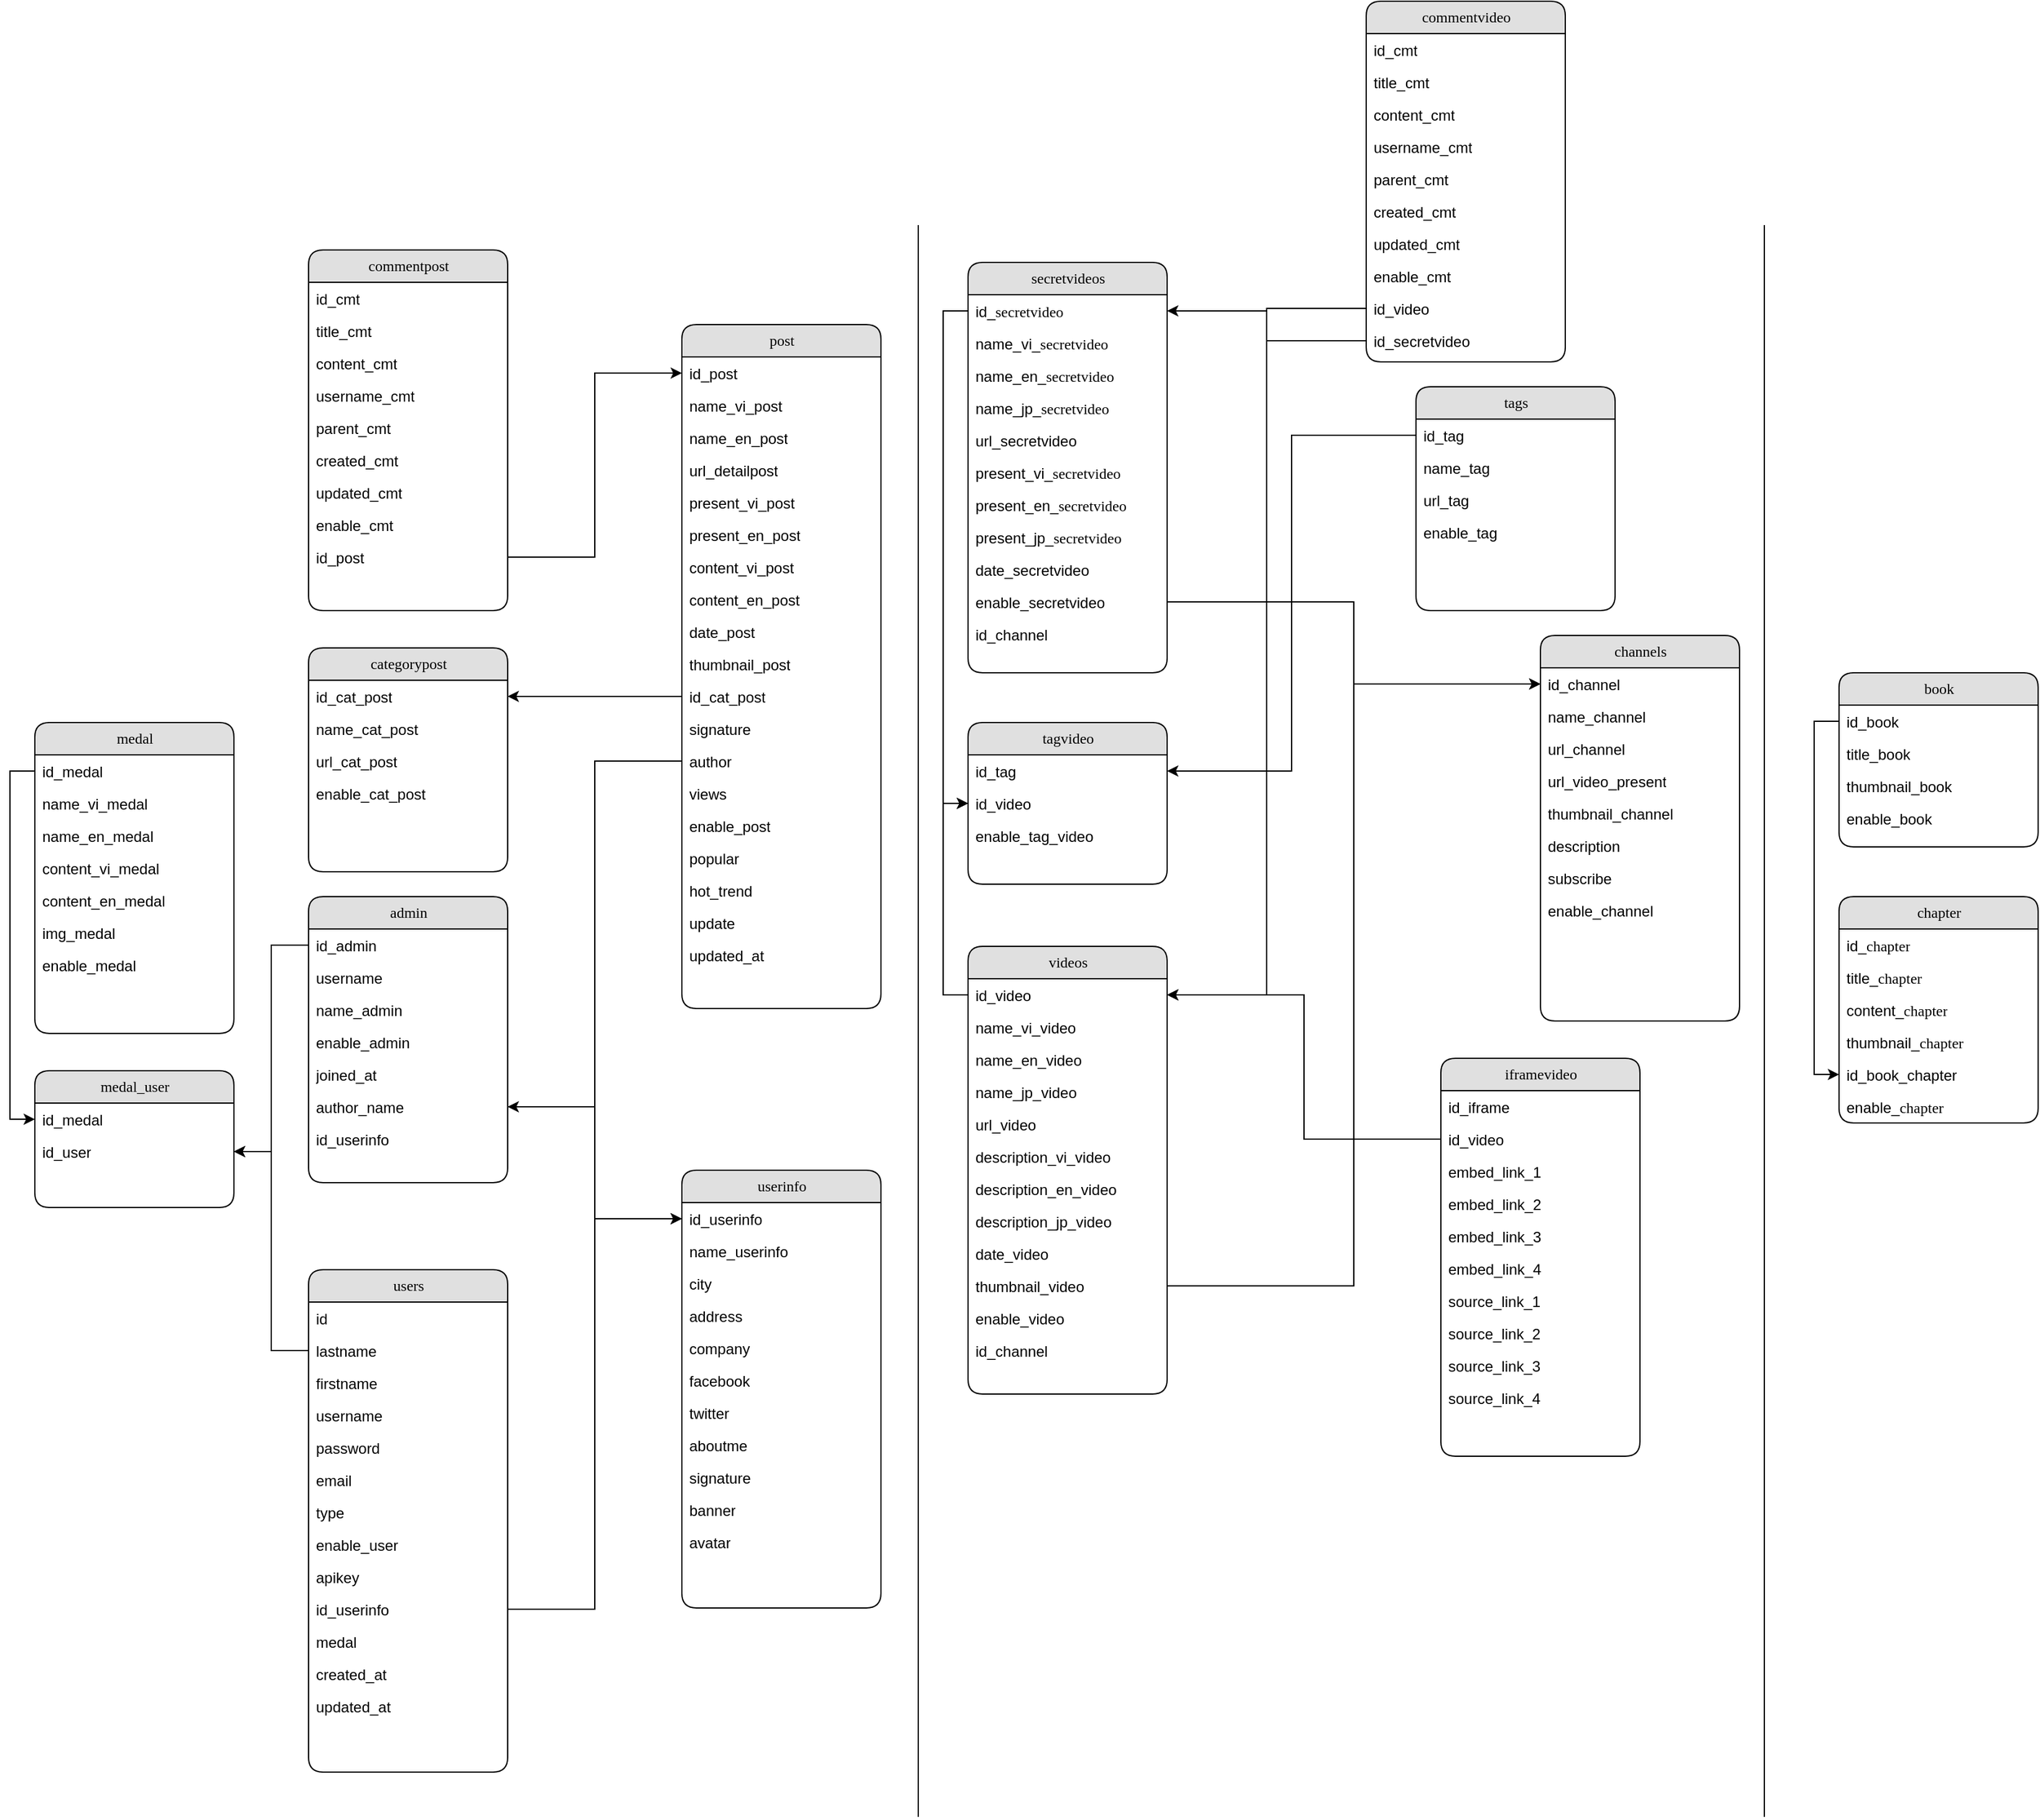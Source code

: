 <mxfile version="14.8.0" type="device"><diagram name="Page-1" id="b520641d-4fe3-3701-9064-5fc419738815"><mxGraphModel dx="2522" dy="1644" grid="1" gridSize="10" guides="1" tooltips="1" connect="1" arrows="1" fold="1" page="1" pageScale="1" pageWidth="1100" pageHeight="850" background="#ffffff" math="0" shadow="0"><root><mxCell id="0"/><mxCell id="1" parent="0"/><mxCell id="21ea969265ad0168-6" value="users" style="swimlane;html=1;fontStyle=0;childLayout=stackLayout;horizontal=1;startSize=26;fillColor=#e0e0e0;horizontalStack=0;resizeParent=1;resizeLast=0;collapsible=1;marginBottom=0;swimlaneFillColor=#ffffff;align=center;rounded=1;shadow=0;comic=0;labelBackgroundColor=none;strokeWidth=1;fontFamily=Verdana;fontSize=12" parent="1" vertex="1"><mxGeometry x="-130" y="480" width="160" height="404" as="geometry"/></mxCell><mxCell id="21ea969265ad0168-7" value="id" style="text;html=1;strokeColor=none;fillColor=none;spacingLeft=4;spacingRight=4;whiteSpace=wrap;overflow=hidden;rotatable=0;points=[[0,0.5],[1,0.5]];portConstraint=eastwest;" parent="21ea969265ad0168-6" vertex="1"><mxGeometry y="26" width="160" height="26" as="geometry"/></mxCell><mxCell id="21ea969265ad0168-8" value="lastname" style="text;html=1;strokeColor=none;fillColor=none;spacingLeft=4;spacingRight=4;whiteSpace=wrap;overflow=hidden;rotatable=0;points=[[0,0.5],[1,0.5]];portConstraint=eastwest;" parent="21ea969265ad0168-6" vertex="1"><mxGeometry y="52" width="160" height="26" as="geometry"/></mxCell><mxCell id="dvRxzQovtrMJpuhi-hG0-1" value="firstname" style="text;html=1;strokeColor=none;fillColor=none;spacingLeft=4;spacingRight=4;whiteSpace=wrap;overflow=hidden;rotatable=0;points=[[0,0.5],[1,0.5]];portConstraint=eastwest;" parent="21ea969265ad0168-6" vertex="1"><mxGeometry y="78" width="160" height="26" as="geometry"/></mxCell><mxCell id="21ea969265ad0168-9" value="username" style="text;html=1;strokeColor=none;fillColor=none;spacingLeft=4;spacingRight=4;whiteSpace=wrap;overflow=hidden;rotatable=0;points=[[0,0.5],[1,0.5]];portConstraint=eastwest;" parent="21ea969265ad0168-6" vertex="1"><mxGeometry y="104" width="160" height="26" as="geometry"/></mxCell><mxCell id="-V7a7IXMcD4XXnNuLECk-5" value="password" style="text;html=1;strokeColor=none;fillColor=none;spacingLeft=4;spacingRight=4;whiteSpace=wrap;overflow=hidden;rotatable=0;points=[[0,0.5],[1,0.5]];portConstraint=eastwest;" parent="21ea969265ad0168-6" vertex="1"><mxGeometry y="130" width="160" height="26" as="geometry"/></mxCell><mxCell id="lbWkbmRzkUKw6PdYv9ot-1" value="email" style="text;html=1;strokeColor=none;fillColor=none;spacingLeft=4;spacingRight=4;whiteSpace=wrap;overflow=hidden;rotatable=0;points=[[0,0.5],[1,0.5]];portConstraint=eastwest;" parent="21ea969265ad0168-6" vertex="1"><mxGeometry y="156" width="160" height="26" as="geometry"/></mxCell><mxCell id="lbWkbmRzkUKw6PdYv9ot-2" value="type" style="text;html=1;strokeColor=none;fillColor=none;spacingLeft=4;spacingRight=4;whiteSpace=wrap;overflow=hidden;rotatable=0;points=[[0,0.5],[1,0.5]];portConstraint=eastwest;" parent="21ea969265ad0168-6" vertex="1"><mxGeometry y="182" width="160" height="26" as="geometry"/></mxCell><mxCell id="dvRxzQovtrMJpuhi-hG0-2" value="enable_user" style="text;html=1;strokeColor=none;fillColor=none;spacingLeft=4;spacingRight=4;whiteSpace=wrap;overflow=hidden;rotatable=0;points=[[0,0.5],[1,0.5]];portConstraint=eastwest;" parent="21ea969265ad0168-6" vertex="1"><mxGeometry y="208" width="160" height="26" as="geometry"/></mxCell><mxCell id="lbWkbmRzkUKw6PdYv9ot-5" value="apikey" style="text;html=1;strokeColor=none;fillColor=none;spacingLeft=4;spacingRight=4;whiteSpace=wrap;overflow=hidden;rotatable=0;points=[[0,0.5],[1,0.5]];portConstraint=eastwest;" parent="21ea969265ad0168-6" vertex="1"><mxGeometry y="234" width="160" height="26" as="geometry"/></mxCell><mxCell id="dvRxzQovtrMJpuhi-hG0-70" value="id_userinfo" style="text;html=1;strokeColor=none;fillColor=none;spacingLeft=4;spacingRight=4;whiteSpace=wrap;overflow=hidden;rotatable=0;points=[[0,0.5],[1,0.5]];portConstraint=eastwest;" parent="21ea969265ad0168-6" vertex="1"><mxGeometry y="260" width="160" height="26" as="geometry"/></mxCell><mxCell id="dvRxzQovtrMJpuhi-hG0-11" value="medal" style="text;html=1;strokeColor=none;fillColor=none;spacingLeft=4;spacingRight=4;whiteSpace=wrap;overflow=hidden;rotatable=0;points=[[0,0.5],[1,0.5]];portConstraint=eastwest;" parent="21ea969265ad0168-6" vertex="1"><mxGeometry y="286" width="160" height="26" as="geometry"/></mxCell><mxCell id="dvRxzQovtrMJpuhi-hG0-12" value="created_at" style="text;html=1;strokeColor=none;fillColor=none;spacingLeft=4;spacingRight=4;whiteSpace=wrap;overflow=hidden;rotatable=0;points=[[0,0.5],[1,0.5]];portConstraint=eastwest;" parent="21ea969265ad0168-6" vertex="1"><mxGeometry y="312" width="160" height="26" as="geometry"/></mxCell><mxCell id="dvRxzQovtrMJpuhi-hG0-13" value="updated_at" style="text;html=1;strokeColor=none;fillColor=none;spacingLeft=4;spacingRight=4;whiteSpace=wrap;overflow=hidden;rotatable=0;points=[[0,0.5],[1,0.5]];portConstraint=eastwest;" parent="21ea969265ad0168-6" vertex="1"><mxGeometry y="338" width="160" height="26" as="geometry"/></mxCell><mxCell id="21ea969265ad0168-10" value="categorypost" style="swimlane;html=1;fontStyle=0;childLayout=stackLayout;horizontal=1;startSize=26;fillColor=#e0e0e0;horizontalStack=0;resizeParent=1;resizeLast=0;collapsible=1;marginBottom=0;swimlaneFillColor=#ffffff;align=center;rounded=1;shadow=0;comic=0;labelBackgroundColor=none;strokeWidth=1;fontFamily=Verdana;fontSize=12" parent="1" vertex="1"><mxGeometry x="-130" y="-20" width="160" height="180" as="geometry"/></mxCell><mxCell id="21ea969265ad0168-11" value="id_cat_post" style="text;html=1;strokeColor=none;fillColor=none;spacingLeft=4;spacingRight=4;whiteSpace=wrap;overflow=hidden;rotatable=0;points=[[0,0.5],[1,0.5]];portConstraint=eastwest;" parent="21ea969265ad0168-10" vertex="1"><mxGeometry y="26" width="160" height="26" as="geometry"/></mxCell><mxCell id="21ea969265ad0168-12" value="name_cat_post" style="text;html=1;strokeColor=none;fillColor=none;spacingLeft=4;spacingRight=4;whiteSpace=wrap;overflow=hidden;rotatable=0;points=[[0,0.5],[1,0.5]];portConstraint=eastwest;" parent="21ea969265ad0168-10" vertex="1"><mxGeometry y="52" width="160" height="26" as="geometry"/></mxCell><mxCell id="lbWkbmRzkUKw6PdYv9ot-7" value="url_cat_post" style="text;html=1;strokeColor=none;fillColor=none;spacingLeft=4;spacingRight=4;whiteSpace=wrap;overflow=hidden;rotatable=0;points=[[0,0.5],[1,0.5]];portConstraint=eastwest;" parent="21ea969265ad0168-10" vertex="1"><mxGeometry y="78" width="160" height="26" as="geometry"/></mxCell><mxCell id="lbWkbmRzkUKw6PdYv9ot-9" value="enable_cat_post" style="text;html=1;strokeColor=none;fillColor=none;spacingLeft=4;spacingRight=4;whiteSpace=wrap;overflow=hidden;rotatable=0;points=[[0,0.5],[1,0.5]];portConstraint=eastwest;" parent="21ea969265ad0168-10" vertex="1"><mxGeometry y="104" width="160" height="26" as="geometry"/></mxCell><mxCell id="21ea969265ad0168-18" value="post" style="swimlane;html=1;fontStyle=0;childLayout=stackLayout;horizontal=1;startSize=26;fillColor=#e0e0e0;horizontalStack=0;resizeParent=1;resizeLast=0;collapsible=1;marginBottom=0;swimlaneFillColor=#ffffff;align=center;rounded=1;shadow=0;comic=0;labelBackgroundColor=none;strokeWidth=1;fontFamily=Verdana;fontSize=12" parent="1" vertex="1"><mxGeometry x="170" y="-280" width="160" height="550" as="geometry"/></mxCell><mxCell id="21ea969265ad0168-19" value="id_post" style="text;html=1;strokeColor=none;fillColor=none;spacingLeft=4;spacingRight=4;whiteSpace=wrap;overflow=hidden;rotatable=0;points=[[0,0.5],[1,0.5]];portConstraint=eastwest;" parent="21ea969265ad0168-18" vertex="1"><mxGeometry y="26" width="160" height="26" as="geometry"/></mxCell><mxCell id="21ea969265ad0168-20" value="name_vi_post" style="text;html=1;strokeColor=none;fillColor=none;spacingLeft=4;spacingRight=4;whiteSpace=wrap;overflow=hidden;rotatable=0;points=[[0,0.5],[1,0.5]];portConstraint=eastwest;" parent="21ea969265ad0168-18" vertex="1"><mxGeometry y="52" width="160" height="26" as="geometry"/></mxCell><mxCell id="21ea969265ad0168-51" value="name_en_post" style="text;html=1;strokeColor=none;fillColor=none;spacingLeft=4;spacingRight=4;whiteSpace=wrap;overflow=hidden;rotatable=0;points=[[0,0.5],[1,0.5]];portConstraint=eastwest;" parent="21ea969265ad0168-18" vertex="1"><mxGeometry y="78" width="160" height="26" as="geometry"/></mxCell><mxCell id="21ea969265ad0168-21" value="url_detailpost" style="text;html=1;strokeColor=none;fillColor=none;spacingLeft=4;spacingRight=4;whiteSpace=wrap;overflow=hidden;rotatable=0;points=[[0,0.5],[1,0.5]];portConstraint=eastwest;" parent="21ea969265ad0168-18" vertex="1"><mxGeometry y="104" width="160" height="26" as="geometry"/></mxCell><mxCell id="reqG4p-HJ3clz1UAIsF8-15" value="present_vi_post" style="text;html=1;strokeColor=none;fillColor=none;spacingLeft=4;spacingRight=4;whiteSpace=wrap;overflow=hidden;rotatable=0;points=[[0,0.5],[1,0.5]];portConstraint=eastwest;" parent="21ea969265ad0168-18" vertex="1"><mxGeometry y="130" width="160" height="26" as="geometry"/></mxCell><mxCell id="dvRxzQovtrMJpuhi-hG0-14" value="present_en_post" style="text;html=1;strokeColor=none;fillColor=none;spacingLeft=4;spacingRight=4;whiteSpace=wrap;overflow=hidden;rotatable=0;points=[[0,0.5],[1,0.5]];portConstraint=eastwest;" parent="21ea969265ad0168-18" vertex="1"><mxGeometry y="156" width="160" height="26" as="geometry"/></mxCell><mxCell id="dvRxzQovtrMJpuhi-hG0-15" value="content_vi_post" style="text;html=1;strokeColor=none;fillColor=none;spacingLeft=4;spacingRight=4;whiteSpace=wrap;overflow=hidden;rotatable=0;points=[[0,0.5],[1,0.5]];portConstraint=eastwest;" parent="21ea969265ad0168-18" vertex="1"><mxGeometry y="182" width="160" height="26" as="geometry"/></mxCell><mxCell id="dvRxzQovtrMJpuhi-hG0-16" value="content_en_post" style="text;html=1;strokeColor=none;fillColor=none;spacingLeft=4;spacingRight=4;whiteSpace=wrap;overflow=hidden;rotatable=0;points=[[0,0.5],[1,0.5]];portConstraint=eastwest;" parent="21ea969265ad0168-18" vertex="1"><mxGeometry y="208" width="160" height="26" as="geometry"/></mxCell><mxCell id="dvRxzQovtrMJpuhi-hG0-17" value="date_post" style="text;html=1;strokeColor=none;fillColor=none;spacingLeft=4;spacingRight=4;whiteSpace=wrap;overflow=hidden;rotatable=0;points=[[0,0.5],[1,0.5]];portConstraint=eastwest;" parent="21ea969265ad0168-18" vertex="1"><mxGeometry y="234" width="160" height="26" as="geometry"/></mxCell><mxCell id="dvRxzQovtrMJpuhi-hG0-18" value="thumbnail_post" style="text;html=1;strokeColor=none;fillColor=none;spacingLeft=4;spacingRight=4;whiteSpace=wrap;overflow=hidden;rotatable=0;points=[[0,0.5],[1,0.5]];portConstraint=eastwest;" parent="21ea969265ad0168-18" vertex="1"><mxGeometry y="260" width="160" height="26" as="geometry"/></mxCell><mxCell id="dvRxzQovtrMJpuhi-hG0-19" value="id_cat_post" style="text;html=1;strokeColor=none;fillColor=none;spacingLeft=4;spacingRight=4;whiteSpace=wrap;overflow=hidden;rotatable=0;points=[[0,0.5],[1,0.5]];portConstraint=eastwest;" parent="21ea969265ad0168-18" vertex="1"><mxGeometry y="286" width="160" height="26" as="geometry"/></mxCell><mxCell id="dvRxzQovtrMJpuhi-hG0-20" value="signature" style="text;html=1;strokeColor=none;fillColor=none;spacingLeft=4;spacingRight=4;whiteSpace=wrap;overflow=hidden;rotatable=0;points=[[0,0.5],[1,0.5]];portConstraint=eastwest;" parent="21ea969265ad0168-18" vertex="1"><mxGeometry y="312" width="160" height="26" as="geometry"/></mxCell><mxCell id="dvRxzQovtrMJpuhi-hG0-21" value="author" style="text;html=1;strokeColor=none;fillColor=none;spacingLeft=4;spacingRight=4;whiteSpace=wrap;overflow=hidden;rotatable=0;points=[[0,0.5],[1,0.5]];portConstraint=eastwest;" parent="21ea969265ad0168-18" vertex="1"><mxGeometry y="338" width="160" height="26" as="geometry"/></mxCell><mxCell id="dvRxzQovtrMJpuhi-hG0-22" value="views" style="text;html=1;strokeColor=none;fillColor=none;spacingLeft=4;spacingRight=4;whiteSpace=wrap;overflow=hidden;rotatable=0;points=[[0,0.5],[1,0.5]];portConstraint=eastwest;" parent="21ea969265ad0168-18" vertex="1"><mxGeometry y="364" width="160" height="26" as="geometry"/></mxCell><mxCell id="dvRxzQovtrMJpuhi-hG0-23" value="enable_post" style="text;html=1;strokeColor=none;fillColor=none;spacingLeft=4;spacingRight=4;whiteSpace=wrap;overflow=hidden;rotatable=0;points=[[0,0.5],[1,0.5]];portConstraint=eastwest;" parent="21ea969265ad0168-18" vertex="1"><mxGeometry y="390" width="160" height="26" as="geometry"/></mxCell><mxCell id="dvRxzQovtrMJpuhi-hG0-24" value="popular" style="text;html=1;strokeColor=none;fillColor=none;spacingLeft=4;spacingRight=4;whiteSpace=wrap;overflow=hidden;rotatable=0;points=[[0,0.5],[1,0.5]];portConstraint=eastwest;" parent="21ea969265ad0168-18" vertex="1"><mxGeometry y="416" width="160" height="26" as="geometry"/></mxCell><mxCell id="dvRxzQovtrMJpuhi-hG0-25" value="hot_trend" style="text;html=1;strokeColor=none;fillColor=none;spacingLeft=4;spacingRight=4;whiteSpace=wrap;overflow=hidden;rotatable=0;points=[[0,0.5],[1,0.5]];portConstraint=eastwest;" parent="21ea969265ad0168-18" vertex="1"><mxGeometry y="442" width="160" height="26" as="geometry"/></mxCell><mxCell id="dvRxzQovtrMJpuhi-hG0-26" value="update" style="text;html=1;strokeColor=none;fillColor=none;spacingLeft=4;spacingRight=4;whiteSpace=wrap;overflow=hidden;rotatable=0;points=[[0,0.5],[1,0.5]];portConstraint=eastwest;" parent="21ea969265ad0168-18" vertex="1"><mxGeometry y="468" width="160" height="26" as="geometry"/></mxCell><mxCell id="dvRxzQovtrMJpuhi-hG0-28" value="updated_at" style="text;html=1;strokeColor=none;fillColor=none;spacingLeft=4;spacingRight=4;whiteSpace=wrap;overflow=hidden;rotatable=0;points=[[0,0.5],[1,0.5]];portConstraint=eastwest;" parent="21ea969265ad0168-18" vertex="1"><mxGeometry y="494" width="160" height="26" as="geometry"/></mxCell><mxCell id="21ea969265ad0168-22" value="tags" style="swimlane;html=1;fontStyle=0;childLayout=stackLayout;horizontal=1;startSize=26;fillColor=#e0e0e0;horizontalStack=0;resizeParent=1;resizeLast=0;collapsible=1;marginBottom=0;swimlaneFillColor=#ffffff;align=center;rounded=1;shadow=0;comic=0;labelBackgroundColor=none;strokeWidth=1;fontFamily=Verdana;fontSize=12" parent="1" vertex="1"><mxGeometry x="760" y="-230" width="160" height="180" as="geometry"/></mxCell><mxCell id="21ea969265ad0168-23" value="id_tag" style="text;html=1;strokeColor=none;fillColor=none;spacingLeft=4;spacingRight=4;whiteSpace=wrap;overflow=hidden;rotatable=0;points=[[0,0.5],[1,0.5]];portConstraint=eastwest;" parent="21ea969265ad0168-22" vertex="1"><mxGeometry y="26" width="160" height="26" as="geometry"/></mxCell><mxCell id="21ea969265ad0168-24" value="name_tag" style="text;html=1;strokeColor=none;fillColor=none;spacingLeft=4;spacingRight=4;whiteSpace=wrap;overflow=hidden;rotatable=0;points=[[0,0.5],[1,0.5]];portConstraint=eastwest;" parent="21ea969265ad0168-22" vertex="1"><mxGeometry y="52" width="160" height="26" as="geometry"/></mxCell><mxCell id="dvRxzQovtrMJpuhi-hG0-119" value="url_tag" style="text;html=1;strokeColor=none;fillColor=none;spacingLeft=4;spacingRight=4;whiteSpace=wrap;overflow=hidden;rotatable=0;points=[[0,0.5],[1,0.5]];portConstraint=eastwest;" parent="21ea969265ad0168-22" vertex="1"><mxGeometry y="78" width="160" height="26" as="geometry"/></mxCell><mxCell id="reqG4p-HJ3clz1UAIsF8-1" value="enable_tag" style="text;html=1;strokeColor=none;fillColor=none;spacingLeft=4;spacingRight=4;whiteSpace=wrap;overflow=hidden;rotatable=0;points=[[0,0.5],[1,0.5]];portConstraint=eastwest;" parent="21ea969265ad0168-22" vertex="1"><mxGeometry y="104" width="160" height="26" as="geometry"/></mxCell><mxCell id="reqG4p-HJ3clz1UAIsF8-8" value="channels" style="swimlane;html=1;fontStyle=0;childLayout=stackLayout;horizontal=1;startSize=26;fillColor=#e0e0e0;horizontalStack=0;resizeParent=1;resizeLast=0;collapsible=1;marginBottom=0;swimlaneFillColor=#ffffff;align=center;rounded=1;shadow=0;comic=0;labelBackgroundColor=none;strokeWidth=1;fontFamily=Verdana;fontSize=12" parent="1" vertex="1"><mxGeometry x="860" y="-30" width="160" height="310" as="geometry"/></mxCell><mxCell id="reqG4p-HJ3clz1UAIsF8-9" value="id_channel" style="text;html=1;strokeColor=none;fillColor=none;spacingLeft=4;spacingRight=4;whiteSpace=wrap;overflow=hidden;rotatable=0;points=[[0,0.5],[1,0.5]];portConstraint=eastwest;" parent="reqG4p-HJ3clz1UAIsF8-8" vertex="1"><mxGeometry y="26" width="160" height="26" as="geometry"/></mxCell><mxCell id="reqG4p-HJ3clz1UAIsF8-10" value="name_channel" style="text;html=1;strokeColor=none;fillColor=none;spacingLeft=4;spacingRight=4;whiteSpace=wrap;overflow=hidden;rotatable=0;points=[[0,0.5],[1,0.5]];portConstraint=eastwest;" parent="reqG4p-HJ3clz1UAIsF8-8" vertex="1"><mxGeometry y="52" width="160" height="26" as="geometry"/></mxCell><mxCell id="reqG4p-HJ3clz1UAIsF8-11" value="url_channel" style="text;html=1;strokeColor=none;fillColor=none;spacingLeft=4;spacingRight=4;whiteSpace=wrap;overflow=hidden;rotatable=0;points=[[0,0.5],[1,0.5]];portConstraint=eastwest;" parent="reqG4p-HJ3clz1UAIsF8-8" vertex="1"><mxGeometry y="78" width="160" height="26" as="geometry"/></mxCell><mxCell id="reqG4p-HJ3clz1UAIsF8-12" value="url_video_present" style="text;html=1;strokeColor=none;fillColor=none;spacingLeft=4;spacingRight=4;whiteSpace=wrap;overflow=hidden;rotatable=0;points=[[0,0.5],[1,0.5]];portConstraint=eastwest;" parent="reqG4p-HJ3clz1UAIsF8-8" vertex="1"><mxGeometry y="104" width="160" height="26" as="geometry"/></mxCell><mxCell id="reqG4p-HJ3clz1UAIsF8-23" value="thumbnail_channel" style="text;html=1;strokeColor=none;fillColor=none;spacingLeft=4;spacingRight=4;whiteSpace=wrap;overflow=hidden;rotatable=0;points=[[0,0.5],[1,0.5]];portConstraint=eastwest;" parent="reqG4p-HJ3clz1UAIsF8-8" vertex="1"><mxGeometry y="130" width="160" height="26" as="geometry"/></mxCell><mxCell id="dvRxzQovtrMJpuhi-hG0-115" value="description" style="text;html=1;strokeColor=none;fillColor=none;spacingLeft=4;spacingRight=4;whiteSpace=wrap;overflow=hidden;rotatable=0;points=[[0,0.5],[1,0.5]];portConstraint=eastwest;" parent="reqG4p-HJ3clz1UAIsF8-8" vertex="1"><mxGeometry y="156" width="160" height="26" as="geometry"/></mxCell><mxCell id="dvRxzQovtrMJpuhi-hG0-116" value="subscribe" style="text;html=1;strokeColor=none;fillColor=none;spacingLeft=4;spacingRight=4;whiteSpace=wrap;overflow=hidden;rotatable=0;points=[[0,0.5],[1,0.5]];portConstraint=eastwest;" parent="reqG4p-HJ3clz1UAIsF8-8" vertex="1"><mxGeometry y="182" width="160" height="26" as="geometry"/></mxCell><mxCell id="dvRxzQovtrMJpuhi-hG0-118" value="enable_channel" style="text;html=1;strokeColor=none;fillColor=none;spacingLeft=4;spacingRight=4;whiteSpace=wrap;overflow=hidden;rotatable=0;points=[[0,0.5],[1,0.5]];portConstraint=eastwest;" parent="reqG4p-HJ3clz1UAIsF8-8" vertex="1"><mxGeometry y="208" width="160" height="26" as="geometry"/></mxCell><mxCell id="dvRxzQovtrMJpuhi-hG0-50" value="admin" style="swimlane;html=1;fontStyle=0;childLayout=stackLayout;horizontal=1;startSize=26;fillColor=#e0e0e0;horizontalStack=0;resizeParent=1;resizeLast=0;collapsible=1;marginBottom=0;swimlaneFillColor=#ffffff;align=center;rounded=1;shadow=0;comic=0;labelBackgroundColor=none;strokeWidth=1;fontFamily=Verdana;fontSize=12" parent="1" vertex="1"><mxGeometry x="-130" y="180" width="160" height="230" as="geometry"/></mxCell><mxCell id="dvRxzQovtrMJpuhi-hG0-51" value="id_admin" style="text;html=1;strokeColor=none;fillColor=none;spacingLeft=4;spacingRight=4;whiteSpace=wrap;overflow=hidden;rotatable=0;points=[[0,0.5],[1,0.5]];portConstraint=eastwest;" parent="dvRxzQovtrMJpuhi-hG0-50" vertex="1"><mxGeometry y="26" width="160" height="26" as="geometry"/></mxCell><mxCell id="dvRxzQovtrMJpuhi-hG0-56" value="username" style="text;html=1;strokeColor=none;fillColor=none;spacingLeft=4;spacingRight=4;whiteSpace=wrap;overflow=hidden;rotatable=0;points=[[0,0.5],[1,0.5]];portConstraint=eastwest;" parent="dvRxzQovtrMJpuhi-hG0-50" vertex="1"><mxGeometry y="52" width="160" height="26" as="geometry"/></mxCell><mxCell id="dvRxzQovtrMJpuhi-hG0-52" value="name_admin" style="text;html=1;strokeColor=none;fillColor=none;spacingLeft=4;spacingRight=4;whiteSpace=wrap;overflow=hidden;rotatable=0;points=[[0,0.5],[1,0.5]];portConstraint=eastwest;" parent="dvRxzQovtrMJpuhi-hG0-50" vertex="1"><mxGeometry y="78" width="160" height="26" as="geometry"/></mxCell><mxCell id="dvRxzQovtrMJpuhi-hG0-53" value="enable_admin" style="text;html=1;strokeColor=none;fillColor=none;spacingLeft=4;spacingRight=4;whiteSpace=wrap;overflow=hidden;rotatable=0;points=[[0,0.5],[1,0.5]];portConstraint=eastwest;" parent="dvRxzQovtrMJpuhi-hG0-50" vertex="1"><mxGeometry y="104" width="160" height="26" as="geometry"/></mxCell><mxCell id="dvRxzQovtrMJpuhi-hG0-54" value="joined_at" style="text;html=1;strokeColor=none;fillColor=none;spacingLeft=4;spacingRight=4;whiteSpace=wrap;overflow=hidden;rotatable=0;points=[[0,0.5],[1,0.5]];portConstraint=eastwest;" parent="dvRxzQovtrMJpuhi-hG0-50" vertex="1"><mxGeometry y="130" width="160" height="26" as="geometry"/></mxCell><mxCell id="dvRxzQovtrMJpuhi-hG0-72" value="author_name" style="text;html=1;strokeColor=none;fillColor=none;spacingLeft=4;spacingRight=4;whiteSpace=wrap;overflow=hidden;rotatable=0;points=[[0,0.5],[1,0.5]];portConstraint=eastwest;" parent="dvRxzQovtrMJpuhi-hG0-50" vertex="1"><mxGeometry y="156" width="160" height="26" as="geometry"/></mxCell><mxCell id="RNhPPZ0QBNg06bOG0_oB-4" value="id_userinfo" style="text;html=1;strokeColor=none;fillColor=none;spacingLeft=4;spacingRight=4;whiteSpace=wrap;overflow=hidden;rotatable=0;points=[[0,0.5],[1,0.5]];portConstraint=eastwest;" parent="dvRxzQovtrMJpuhi-hG0-50" vertex="1"><mxGeometry y="182" width="160" height="26" as="geometry"/></mxCell><mxCell id="dvRxzQovtrMJpuhi-hG0-57" value="userinfo" style="swimlane;html=1;fontStyle=0;childLayout=stackLayout;horizontal=1;startSize=26;fillColor=#e0e0e0;horizontalStack=0;resizeParent=1;resizeLast=0;collapsible=1;marginBottom=0;swimlaneFillColor=#ffffff;align=center;rounded=1;shadow=0;comic=0;labelBackgroundColor=none;strokeWidth=1;fontFamily=Verdana;fontSize=12" parent="1" vertex="1"><mxGeometry x="170" y="400" width="160" height="352" as="geometry"/></mxCell><mxCell id="dvRxzQovtrMJpuhi-hG0-58" value="id_userinfo" style="text;html=1;strokeColor=none;fillColor=none;spacingLeft=4;spacingRight=4;whiteSpace=wrap;overflow=hidden;rotatable=0;points=[[0,0.5],[1,0.5]];portConstraint=eastwest;" parent="dvRxzQovtrMJpuhi-hG0-57" vertex="1"><mxGeometry y="26" width="160" height="26" as="geometry"/></mxCell><mxCell id="dvRxzQovtrMJpuhi-hG0-59" value="name_userinfo" style="text;html=1;strokeColor=none;fillColor=none;spacingLeft=4;spacingRight=4;whiteSpace=wrap;overflow=hidden;rotatable=0;points=[[0,0.5],[1,0.5]];portConstraint=eastwest;" parent="dvRxzQovtrMJpuhi-hG0-57" vertex="1"><mxGeometry y="52" width="160" height="26" as="geometry"/></mxCell><mxCell id="dvRxzQovtrMJpuhi-hG0-60" value="city" style="text;html=1;strokeColor=none;fillColor=none;spacingLeft=4;spacingRight=4;whiteSpace=wrap;overflow=hidden;rotatable=0;points=[[0,0.5],[1,0.5]];portConstraint=eastwest;" parent="dvRxzQovtrMJpuhi-hG0-57" vertex="1"><mxGeometry y="78" width="160" height="26" as="geometry"/></mxCell><mxCell id="dvRxzQovtrMJpuhi-hG0-61" value="address" style="text;html=1;strokeColor=none;fillColor=none;spacingLeft=4;spacingRight=4;whiteSpace=wrap;overflow=hidden;rotatable=0;points=[[0,0.5],[1,0.5]];portConstraint=eastwest;" parent="dvRxzQovtrMJpuhi-hG0-57" vertex="1"><mxGeometry y="104" width="160" height="26" as="geometry"/></mxCell><mxCell id="dvRxzQovtrMJpuhi-hG0-62" value="company" style="text;html=1;strokeColor=none;fillColor=none;spacingLeft=4;spacingRight=4;whiteSpace=wrap;overflow=hidden;rotatable=0;points=[[0,0.5],[1,0.5]];portConstraint=eastwest;" parent="dvRxzQovtrMJpuhi-hG0-57" vertex="1"><mxGeometry y="130" width="160" height="26" as="geometry"/></mxCell><mxCell id="dvRxzQovtrMJpuhi-hG0-5" value="facebook" style="text;html=1;strokeColor=none;fillColor=none;spacingLeft=4;spacingRight=4;whiteSpace=wrap;overflow=hidden;rotatable=0;points=[[0,0.5],[1,0.5]];portConstraint=eastwest;" parent="dvRxzQovtrMJpuhi-hG0-57" vertex="1"><mxGeometry y="156" width="160" height="26" as="geometry"/></mxCell><mxCell id="dvRxzQovtrMJpuhi-hG0-6" value="twitter" style="text;html=1;strokeColor=none;fillColor=none;spacingLeft=4;spacingRight=4;whiteSpace=wrap;overflow=hidden;rotatable=0;points=[[0,0.5],[1,0.5]];portConstraint=eastwest;" parent="dvRxzQovtrMJpuhi-hG0-57" vertex="1"><mxGeometry y="182" width="160" height="26" as="geometry"/></mxCell><mxCell id="dvRxzQovtrMJpuhi-hG0-7" value="aboutme" style="text;html=1;strokeColor=none;fillColor=none;spacingLeft=4;spacingRight=4;whiteSpace=wrap;overflow=hidden;rotatable=0;points=[[0,0.5],[1,0.5]];portConstraint=eastwest;" parent="dvRxzQovtrMJpuhi-hG0-57" vertex="1"><mxGeometry y="208" width="160" height="26" as="geometry"/></mxCell><mxCell id="dvRxzQovtrMJpuhi-hG0-8" value="signature" style="text;html=1;strokeColor=none;fillColor=none;spacingLeft=4;spacingRight=4;whiteSpace=wrap;overflow=hidden;rotatable=0;points=[[0,0.5],[1,0.5]];portConstraint=eastwest;" parent="dvRxzQovtrMJpuhi-hG0-57" vertex="1"><mxGeometry y="234" width="160" height="26" as="geometry"/></mxCell><mxCell id="dvRxzQovtrMJpuhi-hG0-10" value="banner" style="text;html=1;strokeColor=none;fillColor=none;spacingLeft=4;spacingRight=4;whiteSpace=wrap;overflow=hidden;rotatable=0;points=[[0,0.5],[1,0.5]];portConstraint=eastwest;" parent="dvRxzQovtrMJpuhi-hG0-57" vertex="1"><mxGeometry y="260" width="160" height="26" as="geometry"/></mxCell><mxCell id="dvRxzQovtrMJpuhi-hG0-9" value="avatar" style="text;html=1;strokeColor=none;fillColor=none;spacingLeft=4;spacingRight=4;whiteSpace=wrap;overflow=hidden;rotatable=0;points=[[0,0.5],[1,0.5]];portConstraint=eastwest;" parent="dvRxzQovtrMJpuhi-hG0-57" vertex="1"><mxGeometry y="286" width="160" height="26" as="geometry"/></mxCell><mxCell id="dvRxzQovtrMJpuhi-hG0-64" value="videos" style="swimlane;html=1;fontStyle=0;childLayout=stackLayout;horizontal=1;startSize=26;fillColor=#e0e0e0;horizontalStack=0;resizeParent=1;resizeLast=0;collapsible=1;marginBottom=0;swimlaneFillColor=#ffffff;align=center;rounded=1;shadow=0;comic=0;labelBackgroundColor=none;strokeWidth=1;fontFamily=Verdana;fontSize=12" parent="1" vertex="1"><mxGeometry x="400" y="220" width="160" height="360" as="geometry"/></mxCell><mxCell id="dvRxzQovtrMJpuhi-hG0-65" value="id_video" style="text;html=1;strokeColor=none;fillColor=none;spacingLeft=4;spacingRight=4;whiteSpace=wrap;overflow=hidden;rotatable=0;points=[[0,0.5],[1,0.5]];portConstraint=eastwest;" parent="dvRxzQovtrMJpuhi-hG0-64" vertex="1"><mxGeometry y="26" width="160" height="26" as="geometry"/></mxCell><mxCell id="dvRxzQovtrMJpuhi-hG0-66" value="name_vi_video" style="text;html=1;strokeColor=none;fillColor=none;spacingLeft=4;spacingRight=4;whiteSpace=wrap;overflow=hidden;rotatable=0;points=[[0,0.5],[1,0.5]];portConstraint=eastwest;" parent="dvRxzQovtrMJpuhi-hG0-64" vertex="1"><mxGeometry y="52" width="160" height="26" as="geometry"/></mxCell><mxCell id="dvRxzQovtrMJpuhi-hG0-67" value="name_en_video" style="text;html=1;strokeColor=none;fillColor=none;spacingLeft=4;spacingRight=4;whiteSpace=wrap;overflow=hidden;rotatable=0;points=[[0,0.5],[1,0.5]];portConstraint=eastwest;" parent="dvRxzQovtrMJpuhi-hG0-64" vertex="1"><mxGeometry y="78" width="160" height="26" as="geometry"/></mxCell><mxCell id="dvRxzQovtrMJpuhi-hG0-68" value="name_jp_video" style="text;html=1;strokeColor=none;fillColor=none;spacingLeft=4;spacingRight=4;whiteSpace=wrap;overflow=hidden;rotatable=0;points=[[0,0.5],[1,0.5]];portConstraint=eastwest;" parent="dvRxzQovtrMJpuhi-hG0-64" vertex="1"><mxGeometry y="104" width="160" height="26" as="geometry"/></mxCell><mxCell id="dvRxzQovtrMJpuhi-hG0-69" value="url_video" style="text;html=1;strokeColor=none;fillColor=none;spacingLeft=4;spacingRight=4;whiteSpace=wrap;overflow=hidden;rotatable=0;points=[[0,0.5],[1,0.5]];portConstraint=eastwest;" parent="dvRxzQovtrMJpuhi-hG0-64" vertex="1"><mxGeometry y="130" width="160" height="26" as="geometry"/></mxCell><mxCell id="dvRxzQovtrMJpuhi-hG0-76" value="description_vi_video" style="text;html=1;strokeColor=none;fillColor=none;spacingLeft=4;spacingRight=4;whiteSpace=wrap;overflow=hidden;rotatable=0;points=[[0,0.5],[1,0.5]];portConstraint=eastwest;" parent="dvRxzQovtrMJpuhi-hG0-64" vertex="1"><mxGeometry y="156" width="160" height="26" as="geometry"/></mxCell><mxCell id="dvRxzQovtrMJpuhi-hG0-77" value="description_en_video" style="text;html=1;strokeColor=none;fillColor=none;spacingLeft=4;spacingRight=4;whiteSpace=wrap;overflow=hidden;rotatable=0;points=[[0,0.5],[1,0.5]];portConstraint=eastwest;" parent="dvRxzQovtrMJpuhi-hG0-64" vertex="1"><mxGeometry y="182" width="160" height="26" as="geometry"/></mxCell><mxCell id="dvRxzQovtrMJpuhi-hG0-78" value="description_jp_video" style="text;html=1;strokeColor=none;fillColor=none;spacingLeft=4;spacingRight=4;whiteSpace=wrap;overflow=hidden;rotatable=0;points=[[0,0.5],[1,0.5]];portConstraint=eastwest;" parent="dvRxzQovtrMJpuhi-hG0-64" vertex="1"><mxGeometry y="208" width="160" height="26" as="geometry"/></mxCell><mxCell id="3_4MWgIShxyAjJbzgVF2-3" value="date_video" style="text;html=1;strokeColor=none;fillColor=none;spacingLeft=4;spacingRight=4;whiteSpace=wrap;overflow=hidden;rotatable=0;points=[[0,0.5],[1,0.5]];portConstraint=eastwest;" parent="dvRxzQovtrMJpuhi-hG0-64" vertex="1"><mxGeometry y="234" width="160" height="26" as="geometry"/></mxCell><mxCell id="dvRxzQovtrMJpuhi-hG0-110" value="thumbnail_video" style="text;html=1;strokeColor=none;fillColor=none;spacingLeft=4;spacingRight=4;whiteSpace=wrap;overflow=hidden;rotatable=0;points=[[0,0.5],[1,0.5]];portConstraint=eastwest;" parent="dvRxzQovtrMJpuhi-hG0-64" vertex="1"><mxGeometry y="260" width="160" height="26" as="geometry"/></mxCell><mxCell id="kH2Sv96TNZeqaOhbM8iP-1" value="enable_video" style="text;html=1;strokeColor=none;fillColor=none;spacingLeft=4;spacingRight=4;whiteSpace=wrap;overflow=hidden;rotatable=0;points=[[0,0.5],[1,0.5]];portConstraint=eastwest;" parent="dvRxzQovtrMJpuhi-hG0-64" vertex="1"><mxGeometry y="286" width="160" height="26" as="geometry"/></mxCell><mxCell id="kH2Sv96TNZeqaOhbM8iP-2" value="id_channel" style="text;html=1;strokeColor=none;fillColor=none;spacingLeft=4;spacingRight=4;whiteSpace=wrap;overflow=hidden;rotatable=0;points=[[0,0.5],[1,0.5]];portConstraint=eastwest;" parent="dvRxzQovtrMJpuhi-hG0-64" vertex="1"><mxGeometry y="312" width="160" height="26" as="geometry"/></mxCell><mxCell id="dvRxzQovtrMJpuhi-hG0-74" style="edgeStyle=orthogonalEdgeStyle;rounded=0;orthogonalLoop=1;jettySize=auto;html=1;entryX=0;entryY=0.5;entryDx=0;entryDy=0;" parent="1" source="dvRxzQovtrMJpuhi-hG0-70" target="dvRxzQovtrMJpuhi-hG0-58" edge="1"><mxGeometry relative="1" as="geometry"/></mxCell><mxCell id="dvRxzQovtrMJpuhi-hG0-75" style="edgeStyle=orthogonalEdgeStyle;rounded=0;orthogonalLoop=1;jettySize=auto;html=1;entryX=0;entryY=0.5;entryDx=0;entryDy=0;" parent="1" source="dvRxzQovtrMJpuhi-hG0-72" target="dvRxzQovtrMJpuhi-hG0-58" edge="1"><mxGeometry relative="1" as="geometry"/></mxCell><mxCell id="dvRxzQovtrMJpuhi-hG0-80" value="iframevideo" style="swimlane;html=1;fontStyle=0;childLayout=stackLayout;horizontal=1;startSize=26;fillColor=#e0e0e0;horizontalStack=0;resizeParent=1;resizeLast=0;collapsible=1;marginBottom=0;swimlaneFillColor=#ffffff;align=center;rounded=1;shadow=0;comic=0;labelBackgroundColor=none;strokeWidth=1;fontFamily=Verdana;fontSize=12" parent="1" vertex="1"><mxGeometry x="780" y="310" width="160" height="320" as="geometry"/></mxCell><mxCell id="dvRxzQovtrMJpuhi-hG0-81" value="id_iframe" style="text;html=1;strokeColor=none;fillColor=none;spacingLeft=4;spacingRight=4;whiteSpace=wrap;overflow=hidden;rotatable=0;points=[[0,0.5],[1,0.5]];portConstraint=eastwest;" parent="dvRxzQovtrMJpuhi-hG0-80" vertex="1"><mxGeometry y="26" width="160" height="26" as="geometry"/></mxCell><mxCell id="1V8nHaA2Zs_msZ5lOhSp-1" value="id_video" style="text;html=1;strokeColor=none;fillColor=none;spacingLeft=4;spacingRight=4;whiteSpace=wrap;overflow=hidden;rotatable=0;points=[[0,0.5],[1,0.5]];portConstraint=eastwest;" parent="dvRxzQovtrMJpuhi-hG0-80" vertex="1"><mxGeometry y="52" width="160" height="26" as="geometry"/></mxCell><mxCell id="dvRxzQovtrMJpuhi-hG0-82" value="embed_link_1" style="text;html=1;strokeColor=none;fillColor=none;spacingLeft=4;spacingRight=4;whiteSpace=wrap;overflow=hidden;rotatable=0;points=[[0,0.5],[1,0.5]];portConstraint=eastwest;" parent="dvRxzQovtrMJpuhi-hG0-80" vertex="1"><mxGeometry y="78" width="160" height="26" as="geometry"/></mxCell><mxCell id="dvRxzQovtrMJpuhi-hG0-83" value="embed_link_2" style="text;html=1;strokeColor=none;fillColor=none;spacingLeft=4;spacingRight=4;whiteSpace=wrap;overflow=hidden;rotatable=0;points=[[0,0.5],[1,0.5]];portConstraint=eastwest;" parent="dvRxzQovtrMJpuhi-hG0-80" vertex="1"><mxGeometry y="104" width="160" height="26" as="geometry"/></mxCell><mxCell id="dvRxzQovtrMJpuhi-hG0-84" value="embed_link_3" style="text;html=1;strokeColor=none;fillColor=none;spacingLeft=4;spacingRight=4;whiteSpace=wrap;overflow=hidden;rotatable=0;points=[[0,0.5],[1,0.5]];portConstraint=eastwest;" parent="dvRxzQovtrMJpuhi-hG0-80" vertex="1"><mxGeometry y="130" width="160" height="26" as="geometry"/></mxCell><mxCell id="dvRxzQovtrMJpuhi-hG0-85" value="embed_link_4" style="text;html=1;strokeColor=none;fillColor=none;spacingLeft=4;spacingRight=4;whiteSpace=wrap;overflow=hidden;rotatable=0;points=[[0,0.5],[1,0.5]];portConstraint=eastwest;" parent="dvRxzQovtrMJpuhi-hG0-80" vertex="1"><mxGeometry y="156" width="160" height="26" as="geometry"/></mxCell><mxCell id="dvRxzQovtrMJpuhi-hG0-87" value="source_link_1" style="text;html=1;strokeColor=none;fillColor=none;spacingLeft=4;spacingRight=4;whiteSpace=wrap;overflow=hidden;rotatable=0;points=[[0,0.5],[1,0.5]];portConstraint=eastwest;" parent="dvRxzQovtrMJpuhi-hG0-80" vertex="1"><mxGeometry y="182" width="160" height="26" as="geometry"/></mxCell><mxCell id="dvRxzQovtrMJpuhi-hG0-88" value="source_link_2" style="text;html=1;strokeColor=none;fillColor=none;spacingLeft=4;spacingRight=4;whiteSpace=wrap;overflow=hidden;rotatable=0;points=[[0,0.5],[1,0.5]];portConstraint=eastwest;" parent="dvRxzQovtrMJpuhi-hG0-80" vertex="1"><mxGeometry y="208" width="160" height="26" as="geometry"/></mxCell><mxCell id="dvRxzQovtrMJpuhi-hG0-89" value="source_link_3" style="text;html=1;strokeColor=none;fillColor=none;spacingLeft=4;spacingRight=4;whiteSpace=wrap;overflow=hidden;rotatable=0;points=[[0,0.5],[1,0.5]];portConstraint=eastwest;" parent="dvRxzQovtrMJpuhi-hG0-80" vertex="1"><mxGeometry y="234" width="160" height="26" as="geometry"/></mxCell><mxCell id="dvRxzQovtrMJpuhi-hG0-90" value="source_link_4" style="text;html=1;strokeColor=none;fillColor=none;spacingLeft=4;spacingRight=4;whiteSpace=wrap;overflow=hidden;rotatable=0;points=[[0,0.5],[1,0.5]];portConstraint=eastwest;" parent="dvRxzQovtrMJpuhi-hG0-80" vertex="1"><mxGeometry y="260" width="160" height="26" as="geometry"/></mxCell><mxCell id="dvRxzQovtrMJpuhi-hG0-92" value="medal" style="swimlane;html=1;fontStyle=0;childLayout=stackLayout;horizontal=1;startSize=26;fillColor=#e0e0e0;horizontalStack=0;resizeParent=1;resizeLast=0;collapsible=1;marginBottom=0;swimlaneFillColor=#ffffff;align=center;rounded=1;shadow=0;comic=0;labelBackgroundColor=none;strokeWidth=1;fontFamily=Verdana;fontSize=12" parent="1" vertex="1"><mxGeometry x="-350" y="40" width="160" height="250" as="geometry"/></mxCell><mxCell id="dvRxzQovtrMJpuhi-hG0-93" value="id_medal" style="text;html=1;strokeColor=none;fillColor=none;spacingLeft=4;spacingRight=4;whiteSpace=wrap;overflow=hidden;rotatable=0;points=[[0,0.5],[1,0.5]];portConstraint=eastwest;" parent="dvRxzQovtrMJpuhi-hG0-92" vertex="1"><mxGeometry y="26" width="160" height="26" as="geometry"/></mxCell><mxCell id="dvRxzQovtrMJpuhi-hG0-94" value="name_vi_medal" style="text;html=1;strokeColor=none;fillColor=none;spacingLeft=4;spacingRight=4;whiteSpace=wrap;overflow=hidden;rotatable=0;points=[[0,0.5],[1,0.5]];portConstraint=eastwest;" parent="dvRxzQovtrMJpuhi-hG0-92" vertex="1"><mxGeometry y="52" width="160" height="26" as="geometry"/></mxCell><mxCell id="FGfwmXJtyclbe1a6gXo6-1" value="name_en_medal" style="text;html=1;strokeColor=none;fillColor=none;spacingLeft=4;spacingRight=4;whiteSpace=wrap;overflow=hidden;rotatable=0;points=[[0,0.5],[1,0.5]];portConstraint=eastwest;" parent="dvRxzQovtrMJpuhi-hG0-92" vertex="1"><mxGeometry y="78" width="160" height="26" as="geometry"/></mxCell><mxCell id="FGfwmXJtyclbe1a6gXo6-2" value="content_vi_medal" style="text;html=1;strokeColor=none;fillColor=none;spacingLeft=4;spacingRight=4;whiteSpace=wrap;overflow=hidden;rotatable=0;points=[[0,0.5],[1,0.5]];portConstraint=eastwest;" parent="dvRxzQovtrMJpuhi-hG0-92" vertex="1"><mxGeometry y="104" width="160" height="26" as="geometry"/></mxCell><mxCell id="FGfwmXJtyclbe1a6gXo6-3" value="content_en_medal" style="text;html=1;strokeColor=none;fillColor=none;spacingLeft=4;spacingRight=4;whiteSpace=wrap;overflow=hidden;rotatable=0;points=[[0,0.5],[1,0.5]];portConstraint=eastwest;" parent="dvRxzQovtrMJpuhi-hG0-92" vertex="1"><mxGeometry y="130" width="160" height="26" as="geometry"/></mxCell><mxCell id="dvRxzQovtrMJpuhi-hG0-95" value="img_medal" style="text;html=1;strokeColor=none;fillColor=none;spacingLeft=4;spacingRight=4;whiteSpace=wrap;overflow=hidden;rotatable=0;points=[[0,0.5],[1,0.5]];portConstraint=eastwest;" parent="dvRxzQovtrMJpuhi-hG0-92" vertex="1"><mxGeometry y="156" width="160" height="26" as="geometry"/></mxCell><mxCell id="dvRxzQovtrMJpuhi-hG0-96" value="enable_medal" style="text;html=1;strokeColor=none;fillColor=none;spacingLeft=4;spacingRight=4;whiteSpace=wrap;overflow=hidden;rotatable=0;points=[[0,0.5],[1,0.5]];portConstraint=eastwest;" parent="dvRxzQovtrMJpuhi-hG0-92" vertex="1"><mxGeometry y="182" width="160" height="26" as="geometry"/></mxCell><mxCell id="dvRxzQovtrMJpuhi-hG0-98" value="medal_user" style="swimlane;html=1;fontStyle=0;childLayout=stackLayout;horizontal=1;startSize=26;fillColor=#e0e0e0;horizontalStack=0;resizeParent=1;resizeLast=0;collapsible=1;marginBottom=0;swimlaneFillColor=#ffffff;align=center;rounded=1;shadow=0;comic=0;labelBackgroundColor=none;strokeWidth=1;fontFamily=Verdana;fontSize=12" parent="1" vertex="1"><mxGeometry x="-350" y="320" width="160" height="110" as="geometry"/></mxCell><mxCell id="dvRxzQovtrMJpuhi-hG0-99" value="id_medal" style="text;html=1;strokeColor=none;fillColor=none;spacingLeft=4;spacingRight=4;whiteSpace=wrap;overflow=hidden;rotatable=0;points=[[0,0.5],[1,0.5]];portConstraint=eastwest;" parent="dvRxzQovtrMJpuhi-hG0-98" vertex="1"><mxGeometry y="26" width="160" height="26" as="geometry"/></mxCell><mxCell id="dvRxzQovtrMJpuhi-hG0-100" value="id_user" style="text;html=1;strokeColor=none;fillColor=none;spacingLeft=4;spacingRight=4;whiteSpace=wrap;overflow=hidden;rotatable=0;points=[[0,0.5],[1,0.5]];portConstraint=eastwest;" parent="dvRxzQovtrMJpuhi-hG0-98" vertex="1"><mxGeometry y="52" width="160" height="26" as="geometry"/></mxCell><mxCell id="dvRxzQovtrMJpuhi-hG0-104" style="edgeStyle=orthogonalEdgeStyle;rounded=0;orthogonalLoop=1;jettySize=auto;html=1;entryX=1;entryY=0.5;entryDx=0;entryDy=0;" parent="1" source="21ea969265ad0168-8" target="dvRxzQovtrMJpuhi-hG0-100" edge="1"><mxGeometry relative="1" as="geometry"/></mxCell><mxCell id="dvRxzQovtrMJpuhi-hG0-105" style="edgeStyle=orthogonalEdgeStyle;rounded=0;orthogonalLoop=1;jettySize=auto;html=1;" parent="1" source="dvRxzQovtrMJpuhi-hG0-51" target="dvRxzQovtrMJpuhi-hG0-100" edge="1"><mxGeometry relative="1" as="geometry"/></mxCell><mxCell id="dvRxzQovtrMJpuhi-hG0-121" value="tagvideo" style="swimlane;html=1;fontStyle=0;childLayout=stackLayout;horizontal=1;startSize=26;fillColor=#e0e0e0;horizontalStack=0;resizeParent=1;resizeLast=0;collapsible=1;marginBottom=0;swimlaneFillColor=#ffffff;align=center;rounded=1;shadow=0;comic=0;labelBackgroundColor=none;strokeWidth=1;fontFamily=Verdana;fontSize=12" parent="1" vertex="1"><mxGeometry x="400" y="40" width="160" height="130" as="geometry"/></mxCell><mxCell id="dvRxzQovtrMJpuhi-hG0-122" value="id_tag" style="text;html=1;strokeColor=none;fillColor=none;spacingLeft=4;spacingRight=4;whiteSpace=wrap;overflow=hidden;rotatable=0;points=[[0,0.5],[1,0.5]];portConstraint=eastwest;" parent="dvRxzQovtrMJpuhi-hG0-121" vertex="1"><mxGeometry y="26" width="160" height="26" as="geometry"/></mxCell><mxCell id="dvRxzQovtrMJpuhi-hG0-123" value="id_video" style="text;html=1;strokeColor=none;fillColor=none;spacingLeft=4;spacingRight=4;whiteSpace=wrap;overflow=hidden;rotatable=0;points=[[0,0.5],[1,0.5]];portConstraint=eastwest;" parent="dvRxzQovtrMJpuhi-hG0-121" vertex="1"><mxGeometry y="52" width="160" height="26" as="geometry"/></mxCell><mxCell id="dvRxzQovtrMJpuhi-hG0-129" value="enable_tag_video" style="text;html=1;strokeColor=none;fillColor=none;spacingLeft=4;spacingRight=4;whiteSpace=wrap;overflow=hidden;rotatable=0;points=[[0,0.5],[1,0.5]];portConstraint=eastwest;" parent="dvRxzQovtrMJpuhi-hG0-121" vertex="1"><mxGeometry y="78" width="160" height="26" as="geometry"/></mxCell><mxCell id="dvRxzQovtrMJpuhi-hG0-131" style="edgeStyle=orthogonalEdgeStyle;rounded=0;orthogonalLoop=1;jettySize=auto;html=1;entryX=1;entryY=0.5;entryDx=0;entryDy=0;" parent="1" source="21ea969265ad0168-23" target="dvRxzQovtrMJpuhi-hG0-122" edge="1"><mxGeometry relative="1" as="geometry"/></mxCell><mxCell id="dvRxzQovtrMJpuhi-hG0-132" style="edgeStyle=orthogonalEdgeStyle;rounded=0;orthogonalLoop=1;jettySize=auto;html=1;entryX=0;entryY=0.5;entryDx=0;entryDy=0;" parent="1" source="dvRxzQovtrMJpuhi-hG0-65" target="dvRxzQovtrMJpuhi-hG0-123" edge="1"><mxGeometry relative="1" as="geometry"/></mxCell><mxCell id="dvRxzQovtrMJpuhi-hG0-134" style="edgeStyle=orthogonalEdgeStyle;rounded=0;orthogonalLoop=1;jettySize=auto;html=1;entryX=0;entryY=0.5;entryDx=0;entryDy=0;" parent="1" source="dvRxzQovtrMJpuhi-hG0-110" target="reqG4p-HJ3clz1UAIsF8-9" edge="1"><mxGeometry relative="1" as="geometry"/></mxCell><mxCell id="Fg72JXDc22EWhmsZrsws-1" value="secretvideos" style="swimlane;html=1;fontStyle=0;childLayout=stackLayout;horizontal=1;startSize=26;fillColor=#e0e0e0;horizontalStack=0;resizeParent=1;resizeLast=0;collapsible=1;marginBottom=0;swimlaneFillColor=#ffffff;align=center;rounded=1;shadow=0;comic=0;labelBackgroundColor=none;strokeWidth=1;fontFamily=Verdana;fontSize=12" parent="1" vertex="1"><mxGeometry x="400" y="-330" width="160" height="330" as="geometry"/></mxCell><mxCell id="Fg72JXDc22EWhmsZrsws-2" value="id_&lt;span style=&quot;font-family: &amp;#34;verdana&amp;#34; ; text-align: center&quot;&gt;secretvideo&lt;/span&gt;" style="text;html=1;strokeColor=none;fillColor=none;spacingLeft=4;spacingRight=4;whiteSpace=wrap;overflow=hidden;rotatable=0;points=[[0,0.5],[1,0.5]];portConstraint=eastwest;" parent="Fg72JXDc22EWhmsZrsws-1" vertex="1"><mxGeometry y="26" width="160" height="26" as="geometry"/></mxCell><mxCell id="Fg72JXDc22EWhmsZrsws-3" value="name_vi_&lt;span style=&quot;font-family: &amp;#34;verdana&amp;#34; ; text-align: center&quot;&gt;secretvideo&lt;/span&gt;" style="text;html=1;strokeColor=none;fillColor=none;spacingLeft=4;spacingRight=4;whiteSpace=wrap;overflow=hidden;rotatable=0;points=[[0,0.5],[1,0.5]];portConstraint=eastwest;" parent="Fg72JXDc22EWhmsZrsws-1" vertex="1"><mxGeometry y="52" width="160" height="26" as="geometry"/></mxCell><mxCell id="Fg72JXDc22EWhmsZrsws-4" value="name_en_&lt;span style=&quot;font-family: &amp;#34;verdana&amp;#34; ; text-align: center&quot;&gt;secretvideo&lt;/span&gt;" style="text;html=1;strokeColor=none;fillColor=none;spacingLeft=4;spacingRight=4;whiteSpace=wrap;overflow=hidden;rotatable=0;points=[[0,0.5],[1,0.5]];portConstraint=eastwest;" parent="Fg72JXDc22EWhmsZrsws-1" vertex="1"><mxGeometry y="78" width="160" height="26" as="geometry"/></mxCell><mxCell id="Fg72JXDc22EWhmsZrsws-5" value="name_jp_&lt;span style=&quot;font-family: &amp;#34;verdana&amp;#34; ; text-align: center&quot;&gt;secretvideo&lt;/span&gt;" style="text;html=1;strokeColor=none;fillColor=none;spacingLeft=4;spacingRight=4;whiteSpace=wrap;overflow=hidden;rotatable=0;points=[[0,0.5],[1,0.5]];portConstraint=eastwest;" parent="Fg72JXDc22EWhmsZrsws-1" vertex="1"><mxGeometry y="104" width="160" height="26" as="geometry"/></mxCell><mxCell id="Fg72JXDc22EWhmsZrsws-6" value="url_secretvideo" style="text;html=1;strokeColor=none;fillColor=none;spacingLeft=4;spacingRight=4;whiteSpace=wrap;overflow=hidden;rotatable=0;points=[[0,0.5],[1,0.5]];portConstraint=eastwest;" parent="Fg72JXDc22EWhmsZrsws-1" vertex="1"><mxGeometry y="130" width="160" height="26" as="geometry"/></mxCell><mxCell id="Fg72JXDc22EWhmsZrsws-7" value="present_vi_&lt;span style=&quot;font-family: &amp;#34;verdana&amp;#34; ; text-align: center&quot;&gt;secretvideo&lt;/span&gt;" style="text;html=1;strokeColor=none;fillColor=none;spacingLeft=4;spacingRight=4;whiteSpace=wrap;overflow=hidden;rotatable=0;points=[[0,0.5],[1,0.5]];portConstraint=eastwest;" parent="Fg72JXDc22EWhmsZrsws-1" vertex="1"><mxGeometry y="156" width="160" height="26" as="geometry"/></mxCell><mxCell id="Fg72JXDc22EWhmsZrsws-8" value="present_en_&lt;span style=&quot;font-family: &amp;#34;verdana&amp;#34; ; text-align: center&quot;&gt;secretvideo&lt;/span&gt;" style="text;html=1;strokeColor=none;fillColor=none;spacingLeft=4;spacingRight=4;whiteSpace=wrap;overflow=hidden;rotatable=0;points=[[0,0.5],[1,0.5]];portConstraint=eastwest;" parent="Fg72JXDc22EWhmsZrsws-1" vertex="1"><mxGeometry y="182" width="160" height="26" as="geometry"/></mxCell><mxCell id="Fg72JXDc22EWhmsZrsws-9" value="present_jp_&lt;span style=&quot;font-family: &amp;#34;verdana&amp;#34; ; text-align: center&quot;&gt;secretvideo&lt;/span&gt;" style="text;html=1;strokeColor=none;fillColor=none;spacingLeft=4;spacingRight=4;whiteSpace=wrap;overflow=hidden;rotatable=0;points=[[0,0.5],[1,0.5]];portConstraint=eastwest;" parent="Fg72JXDc22EWhmsZrsws-1" vertex="1"><mxGeometry y="208" width="160" height="26" as="geometry"/></mxCell><mxCell id="3_4MWgIShxyAjJbzgVF2-2" value="date_secretvideo" style="text;html=1;strokeColor=none;fillColor=none;spacingLeft=4;spacingRight=4;whiteSpace=wrap;overflow=hidden;rotatable=0;points=[[0,0.5],[1,0.5]];portConstraint=eastwest;" parent="Fg72JXDc22EWhmsZrsws-1" vertex="1"><mxGeometry y="234" width="160" height="26" as="geometry"/></mxCell><mxCell id="Fg72JXDc22EWhmsZrsws-10" value="enable_secretvideo" style="text;html=1;strokeColor=none;fillColor=none;spacingLeft=4;spacingRight=4;whiteSpace=wrap;overflow=hidden;rotatable=0;points=[[0,0.5],[1,0.5]];portConstraint=eastwest;" parent="Fg72JXDc22EWhmsZrsws-1" vertex="1"><mxGeometry y="260" width="160" height="26" as="geometry"/></mxCell><mxCell id="kH2Sv96TNZeqaOhbM8iP-3" value="id_channel" style="text;html=1;strokeColor=none;fillColor=none;spacingLeft=4;spacingRight=4;whiteSpace=wrap;overflow=hidden;rotatable=0;points=[[0,0.5],[1,0.5]];portConstraint=eastwest;" parent="Fg72JXDc22EWhmsZrsws-1" vertex="1"><mxGeometry y="286" width="160" height="26" as="geometry"/></mxCell><mxCell id="Fg72JXDc22EWhmsZrsws-13" style="edgeStyle=orthogonalEdgeStyle;rounded=0;orthogonalLoop=1;jettySize=auto;html=1;entryX=0;entryY=0.5;entryDx=0;entryDy=0;" parent="1" source="Fg72JXDc22EWhmsZrsws-2" target="dvRxzQovtrMJpuhi-hG0-123" edge="1"><mxGeometry relative="1" as="geometry"/></mxCell><mxCell id="3_4MWgIShxyAjJbzgVF2-1" style="edgeStyle=orthogonalEdgeStyle;rounded=0;orthogonalLoop=1;jettySize=auto;html=1;entryX=0;entryY=0.5;entryDx=0;entryDy=0;" parent="1" source="Fg72JXDc22EWhmsZrsws-10" target="reqG4p-HJ3clz1UAIsF8-9" edge="1"><mxGeometry relative="1" as="geometry"/></mxCell><mxCell id="YfvGxwtDwG6D9mGKLqLJ-1" value="" style="endArrow=none;html=1;" parent="1" edge="1"><mxGeometry width="50" height="50" relative="1" as="geometry"><mxPoint x="360" y="920" as="sourcePoint"/><mxPoint x="360" y="-360" as="targetPoint"/></mxGeometry></mxCell><mxCell id="YfvGxwtDwG6D9mGKLqLJ-2" value="" style="endArrow=none;html=1;" parent="1" edge="1"><mxGeometry width="50" height="50" relative="1" as="geometry"><mxPoint x="1040" y="920" as="sourcePoint"/><mxPoint x="1040" y="-360" as="targetPoint"/></mxGeometry></mxCell><mxCell id="YfvGxwtDwG6D9mGKLqLJ-3" style="edgeStyle=orthogonalEdgeStyle;rounded=0;orthogonalLoop=1;jettySize=auto;html=1;entryX=0;entryY=0.5;entryDx=0;entryDy=0;" parent="1" source="dvRxzQovtrMJpuhi-hG0-93" target="dvRxzQovtrMJpuhi-hG0-99" edge="1"><mxGeometry relative="1" as="geometry"/></mxCell><mxCell id="YfvGxwtDwG6D9mGKLqLJ-4" value="book" style="swimlane;html=1;fontStyle=0;childLayout=stackLayout;horizontal=1;startSize=26;fillColor=#e0e0e0;horizontalStack=0;resizeParent=1;resizeLast=0;collapsible=1;marginBottom=0;swimlaneFillColor=#ffffff;align=center;rounded=1;shadow=0;comic=0;labelBackgroundColor=none;strokeWidth=1;fontFamily=Verdana;fontSize=12" parent="1" vertex="1"><mxGeometry x="1100" width="160" height="140" as="geometry"/></mxCell><mxCell id="YfvGxwtDwG6D9mGKLqLJ-5" value="id_book" style="text;html=1;strokeColor=none;fillColor=none;spacingLeft=4;spacingRight=4;whiteSpace=wrap;overflow=hidden;rotatable=0;points=[[0,0.5],[1,0.5]];portConstraint=eastwest;" parent="YfvGxwtDwG6D9mGKLqLJ-4" vertex="1"><mxGeometry y="26" width="160" height="26" as="geometry"/></mxCell><mxCell id="YfvGxwtDwG6D9mGKLqLJ-6" value="title_book" style="text;html=1;strokeColor=none;fillColor=none;spacingLeft=4;spacingRight=4;whiteSpace=wrap;overflow=hidden;rotatable=0;points=[[0,0.5],[1,0.5]];portConstraint=eastwest;" parent="YfvGxwtDwG6D9mGKLqLJ-4" vertex="1"><mxGeometry y="52" width="160" height="26" as="geometry"/></mxCell><mxCell id="YfvGxwtDwG6D9mGKLqLJ-7" value="thumbnail_book" style="text;html=1;strokeColor=none;fillColor=none;spacingLeft=4;spacingRight=4;whiteSpace=wrap;overflow=hidden;rotatable=0;points=[[0,0.5],[1,0.5]];portConstraint=eastwest;" parent="YfvGxwtDwG6D9mGKLqLJ-4" vertex="1"><mxGeometry y="78" width="160" height="26" as="geometry"/></mxCell><mxCell id="YfvGxwtDwG6D9mGKLqLJ-8" value="enable_book" style="text;html=1;strokeColor=none;fillColor=none;spacingLeft=4;spacingRight=4;whiteSpace=wrap;overflow=hidden;rotatable=0;points=[[0,0.5],[1,0.5]];portConstraint=eastwest;" parent="YfvGxwtDwG6D9mGKLqLJ-4" vertex="1"><mxGeometry y="104" width="160" height="26" as="geometry"/></mxCell><mxCell id="YfvGxwtDwG6D9mGKLqLJ-9" value="chapter" style="swimlane;html=1;fontStyle=0;childLayout=stackLayout;horizontal=1;startSize=26;fillColor=#e0e0e0;horizontalStack=0;resizeParent=1;resizeLast=0;collapsible=1;marginBottom=0;swimlaneFillColor=#ffffff;align=center;rounded=1;shadow=0;comic=0;labelBackgroundColor=none;strokeWidth=1;fontFamily=Verdana;fontSize=12" parent="1" vertex="1"><mxGeometry x="1100" y="180" width="160" height="182" as="geometry"/></mxCell><mxCell id="YfvGxwtDwG6D9mGKLqLJ-10" value="id_&lt;span style=&quot;font-family: &amp;#34;verdana&amp;#34; ; text-align: center&quot;&gt;chapter&lt;/span&gt;" style="text;html=1;strokeColor=none;fillColor=none;spacingLeft=4;spacingRight=4;whiteSpace=wrap;overflow=hidden;rotatable=0;points=[[0,0.5],[1,0.5]];portConstraint=eastwest;" parent="YfvGxwtDwG6D9mGKLqLJ-9" vertex="1"><mxGeometry y="26" width="160" height="26" as="geometry"/></mxCell><mxCell id="YfvGxwtDwG6D9mGKLqLJ-11" value="title_&lt;span style=&quot;font-family: &amp;#34;verdana&amp;#34; ; text-align: center&quot;&gt;chapter&lt;/span&gt;" style="text;html=1;strokeColor=none;fillColor=none;spacingLeft=4;spacingRight=4;whiteSpace=wrap;overflow=hidden;rotatable=0;points=[[0,0.5],[1,0.5]];portConstraint=eastwest;" parent="YfvGxwtDwG6D9mGKLqLJ-9" vertex="1"><mxGeometry y="52" width="160" height="26" as="geometry"/></mxCell><mxCell id="YfvGxwtDwG6D9mGKLqLJ-12" value="content_&lt;span style=&quot;font-family: &amp;#34;verdana&amp;#34; ; text-align: center&quot;&gt;chapter&lt;/span&gt;" style="text;html=1;strokeColor=none;fillColor=none;spacingLeft=4;spacingRight=4;whiteSpace=wrap;overflow=hidden;rotatable=0;points=[[0,0.5],[1,0.5]];portConstraint=eastwest;" parent="YfvGxwtDwG6D9mGKLqLJ-9" vertex="1"><mxGeometry y="78" width="160" height="26" as="geometry"/></mxCell><mxCell id="YfvGxwtDwG6D9mGKLqLJ-14" value="thumbnail_&lt;span style=&quot;font-family: &amp;#34;verdana&amp;#34; ; text-align: center&quot;&gt;chapter&lt;/span&gt;" style="text;html=1;strokeColor=none;fillColor=none;spacingLeft=4;spacingRight=4;whiteSpace=wrap;overflow=hidden;rotatable=0;points=[[0,0.5],[1,0.5]];portConstraint=eastwest;" parent="YfvGxwtDwG6D9mGKLqLJ-9" vertex="1"><mxGeometry y="104" width="160" height="26" as="geometry"/></mxCell><mxCell id="YfvGxwtDwG6D9mGKLqLJ-15" value="id_book_chapter" style="text;html=1;strokeColor=none;fillColor=none;spacingLeft=4;spacingRight=4;whiteSpace=wrap;overflow=hidden;rotatable=0;points=[[0,0.5],[1,0.5]];portConstraint=eastwest;" parent="YfvGxwtDwG6D9mGKLqLJ-9" vertex="1"><mxGeometry y="130" width="160" height="26" as="geometry"/></mxCell><mxCell id="YfvGxwtDwG6D9mGKLqLJ-13" value="enable_&lt;span style=&quot;font-family: &amp;#34;verdana&amp;#34; ; text-align: center&quot;&gt;chapter&lt;/span&gt;" style="text;html=1;strokeColor=none;fillColor=none;spacingLeft=4;spacingRight=4;whiteSpace=wrap;overflow=hidden;rotatable=0;points=[[0,0.5],[1,0.5]];portConstraint=eastwest;" parent="YfvGxwtDwG6D9mGKLqLJ-9" vertex="1"><mxGeometry y="156" width="160" height="26" as="geometry"/></mxCell><mxCell id="YfvGxwtDwG6D9mGKLqLJ-17" style="edgeStyle=orthogonalEdgeStyle;rounded=0;orthogonalLoop=1;jettySize=auto;html=1;entryX=0;entryY=0.5;entryDx=0;entryDy=0;" parent="1" source="YfvGxwtDwG6D9mGKLqLJ-5" target="YfvGxwtDwG6D9mGKLqLJ-15" edge="1"><mxGeometry relative="1" as="geometry"/></mxCell><mxCell id="RNhPPZ0QBNg06bOG0_oB-2" style="edgeStyle=orthogonalEdgeStyle;rounded=0;orthogonalLoop=1;jettySize=auto;html=1;entryX=1;entryY=0.5;entryDx=0;entryDy=0;" parent="1" source="dvRxzQovtrMJpuhi-hG0-19" target="21ea969265ad0168-11" edge="1"><mxGeometry relative="1" as="geometry"/></mxCell><mxCell id="RNhPPZ0QBNg06bOG0_oB-5" style="edgeStyle=orthogonalEdgeStyle;rounded=0;orthogonalLoop=1;jettySize=auto;html=1;entryX=1;entryY=0.5;entryDx=0;entryDy=0;" parent="1" source="dvRxzQovtrMJpuhi-hG0-21" target="dvRxzQovtrMJpuhi-hG0-72" edge="1"><mxGeometry relative="1" as="geometry"/></mxCell><mxCell id="RNhPPZ0QBNg06bOG0_oB-6" style="edgeStyle=orthogonalEdgeStyle;rounded=0;orthogonalLoop=1;jettySize=auto;html=1;entryX=1;entryY=0.5;entryDx=0;entryDy=0;" parent="1" source="1V8nHaA2Zs_msZ5lOhSp-1" target="dvRxzQovtrMJpuhi-hG0-65" edge="1"><mxGeometry relative="1" as="geometry"/></mxCell><mxCell id="k6dbQEfyecPW5d75SLA9-1" value="commentvideo" style="swimlane;html=1;fontStyle=0;childLayout=stackLayout;horizontal=1;startSize=26;fillColor=#e0e0e0;horizontalStack=0;resizeParent=1;resizeLast=0;collapsible=1;marginBottom=0;swimlaneFillColor=#ffffff;align=center;rounded=1;shadow=0;comic=0;labelBackgroundColor=none;strokeWidth=1;fontFamily=Verdana;fontSize=12" vertex="1" parent="1"><mxGeometry x="720" y="-540" width="160" height="290" as="geometry"/></mxCell><mxCell id="k6dbQEfyecPW5d75SLA9-2" value="id_cmt" style="text;html=1;strokeColor=none;fillColor=none;spacingLeft=4;spacingRight=4;whiteSpace=wrap;overflow=hidden;rotatable=0;points=[[0,0.5],[1,0.5]];portConstraint=eastwest;" vertex="1" parent="k6dbQEfyecPW5d75SLA9-1"><mxGeometry y="26" width="160" height="26" as="geometry"/></mxCell><mxCell id="k6dbQEfyecPW5d75SLA9-3" value="title_cmt" style="text;html=1;strokeColor=none;fillColor=none;spacingLeft=4;spacingRight=4;whiteSpace=wrap;overflow=hidden;rotatable=0;points=[[0,0.5],[1,0.5]];portConstraint=eastwest;" vertex="1" parent="k6dbQEfyecPW5d75SLA9-1"><mxGeometry y="52" width="160" height="26" as="geometry"/></mxCell><mxCell id="k6dbQEfyecPW5d75SLA9-4" value="content_cmt" style="text;html=1;strokeColor=none;fillColor=none;spacingLeft=4;spacingRight=4;whiteSpace=wrap;overflow=hidden;rotatable=0;points=[[0,0.5],[1,0.5]];portConstraint=eastwest;" vertex="1" parent="k6dbQEfyecPW5d75SLA9-1"><mxGeometry y="78" width="160" height="26" as="geometry"/></mxCell><mxCell id="k6dbQEfyecPW5d75SLA9-10" value="username_cmt" style="text;html=1;strokeColor=none;fillColor=none;spacingLeft=4;spacingRight=4;whiteSpace=wrap;overflow=hidden;rotatable=0;points=[[0,0.5],[1,0.5]];portConstraint=eastwest;" vertex="1" parent="k6dbQEfyecPW5d75SLA9-1"><mxGeometry y="104" width="160" height="26" as="geometry"/></mxCell><mxCell id="k6dbQEfyecPW5d75SLA9-11" value="parent_cmt" style="text;html=1;strokeColor=none;fillColor=none;spacingLeft=4;spacingRight=4;whiteSpace=wrap;overflow=hidden;rotatable=0;points=[[0,0.5],[1,0.5]];portConstraint=eastwest;" vertex="1" parent="k6dbQEfyecPW5d75SLA9-1"><mxGeometry y="130" width="160" height="26" as="geometry"/></mxCell><mxCell id="k6dbQEfyecPW5d75SLA9-5" value="created_cmt" style="text;html=1;strokeColor=none;fillColor=none;spacingLeft=4;spacingRight=4;whiteSpace=wrap;overflow=hidden;rotatable=0;points=[[0,0.5],[1,0.5]];portConstraint=eastwest;" vertex="1" parent="k6dbQEfyecPW5d75SLA9-1"><mxGeometry y="156" width="160" height="26" as="geometry"/></mxCell><mxCell id="k6dbQEfyecPW5d75SLA9-6" value="updated_cmt" style="text;html=1;strokeColor=none;fillColor=none;spacingLeft=4;spacingRight=4;whiteSpace=wrap;overflow=hidden;rotatable=0;points=[[0,0.5],[1,0.5]];portConstraint=eastwest;" vertex="1" parent="k6dbQEfyecPW5d75SLA9-1"><mxGeometry y="182" width="160" height="26" as="geometry"/></mxCell><mxCell id="k6dbQEfyecPW5d75SLA9-7" value="enable_cmt" style="text;html=1;strokeColor=none;fillColor=none;spacingLeft=4;spacingRight=4;whiteSpace=wrap;overflow=hidden;rotatable=0;points=[[0,0.5],[1,0.5]];portConstraint=eastwest;" vertex="1" parent="k6dbQEfyecPW5d75SLA9-1"><mxGeometry y="208" width="160" height="26" as="geometry"/></mxCell><mxCell id="k6dbQEfyecPW5d75SLA9-8" value="id_video" style="text;html=1;strokeColor=none;fillColor=none;spacingLeft=4;spacingRight=4;whiteSpace=wrap;overflow=hidden;rotatable=0;points=[[0,0.5],[1,0.5]];portConstraint=eastwest;" vertex="1" parent="k6dbQEfyecPW5d75SLA9-1"><mxGeometry y="234" width="160" height="26" as="geometry"/></mxCell><mxCell id="k6dbQEfyecPW5d75SLA9-9" value="id_secretvideo" style="text;html=1;strokeColor=none;fillColor=none;spacingLeft=4;spacingRight=4;whiteSpace=wrap;overflow=hidden;rotatable=0;points=[[0,0.5],[1,0.5]];portConstraint=eastwest;" vertex="1" parent="k6dbQEfyecPW5d75SLA9-1"><mxGeometry y="260" width="160" height="26" as="geometry"/></mxCell><mxCell id="k6dbQEfyecPW5d75SLA9-12" style="edgeStyle=orthogonalEdgeStyle;rounded=0;orthogonalLoop=1;jettySize=auto;html=1;entryX=1;entryY=0.5;entryDx=0;entryDy=0;" edge="1" parent="1" source="k6dbQEfyecPW5d75SLA9-9" target="Fg72JXDc22EWhmsZrsws-2"><mxGeometry relative="1" as="geometry"/></mxCell><mxCell id="k6dbQEfyecPW5d75SLA9-13" style="edgeStyle=orthogonalEdgeStyle;rounded=0;orthogonalLoop=1;jettySize=auto;html=1;entryX=1;entryY=0.5;entryDx=0;entryDy=0;" edge="1" parent="1" source="k6dbQEfyecPW5d75SLA9-8" target="dvRxzQovtrMJpuhi-hG0-65"><mxGeometry relative="1" as="geometry"/></mxCell><mxCell id="k6dbQEfyecPW5d75SLA9-14" value="commentpost" style="swimlane;html=1;fontStyle=0;childLayout=stackLayout;horizontal=1;startSize=26;fillColor=#e0e0e0;horizontalStack=0;resizeParent=1;resizeLast=0;collapsible=1;marginBottom=0;swimlaneFillColor=#ffffff;align=center;rounded=1;shadow=0;comic=0;labelBackgroundColor=none;strokeWidth=1;fontFamily=Verdana;fontSize=12" vertex="1" parent="1"><mxGeometry x="-130" y="-340" width="160" height="290" as="geometry"/></mxCell><mxCell id="k6dbQEfyecPW5d75SLA9-15" value="id_cmt" style="text;html=1;strokeColor=none;fillColor=none;spacingLeft=4;spacingRight=4;whiteSpace=wrap;overflow=hidden;rotatable=0;points=[[0,0.5],[1,0.5]];portConstraint=eastwest;" vertex="1" parent="k6dbQEfyecPW5d75SLA9-14"><mxGeometry y="26" width="160" height="26" as="geometry"/></mxCell><mxCell id="k6dbQEfyecPW5d75SLA9-16" value="title_cmt" style="text;html=1;strokeColor=none;fillColor=none;spacingLeft=4;spacingRight=4;whiteSpace=wrap;overflow=hidden;rotatable=0;points=[[0,0.5],[1,0.5]];portConstraint=eastwest;" vertex="1" parent="k6dbQEfyecPW5d75SLA9-14"><mxGeometry y="52" width="160" height="26" as="geometry"/></mxCell><mxCell id="k6dbQEfyecPW5d75SLA9-17" value="content_cmt" style="text;html=1;strokeColor=none;fillColor=none;spacingLeft=4;spacingRight=4;whiteSpace=wrap;overflow=hidden;rotatable=0;points=[[0,0.5],[1,0.5]];portConstraint=eastwest;" vertex="1" parent="k6dbQEfyecPW5d75SLA9-14"><mxGeometry y="78" width="160" height="26" as="geometry"/></mxCell><mxCell id="k6dbQEfyecPW5d75SLA9-18" value="username_cmt" style="text;html=1;strokeColor=none;fillColor=none;spacingLeft=4;spacingRight=4;whiteSpace=wrap;overflow=hidden;rotatable=0;points=[[0,0.5],[1,0.5]];portConstraint=eastwest;" vertex="1" parent="k6dbQEfyecPW5d75SLA9-14"><mxGeometry y="104" width="160" height="26" as="geometry"/></mxCell><mxCell id="k6dbQEfyecPW5d75SLA9-19" value="parent_cmt" style="text;html=1;strokeColor=none;fillColor=none;spacingLeft=4;spacingRight=4;whiteSpace=wrap;overflow=hidden;rotatable=0;points=[[0,0.5],[1,0.5]];portConstraint=eastwest;" vertex="1" parent="k6dbQEfyecPW5d75SLA9-14"><mxGeometry y="130" width="160" height="26" as="geometry"/></mxCell><mxCell id="k6dbQEfyecPW5d75SLA9-20" value="created_cmt" style="text;html=1;strokeColor=none;fillColor=none;spacingLeft=4;spacingRight=4;whiteSpace=wrap;overflow=hidden;rotatable=0;points=[[0,0.5],[1,0.5]];portConstraint=eastwest;" vertex="1" parent="k6dbQEfyecPW5d75SLA9-14"><mxGeometry y="156" width="160" height="26" as="geometry"/></mxCell><mxCell id="k6dbQEfyecPW5d75SLA9-21" value="updated_cmt" style="text;html=1;strokeColor=none;fillColor=none;spacingLeft=4;spacingRight=4;whiteSpace=wrap;overflow=hidden;rotatable=0;points=[[0,0.5],[1,0.5]];portConstraint=eastwest;" vertex="1" parent="k6dbQEfyecPW5d75SLA9-14"><mxGeometry y="182" width="160" height="26" as="geometry"/></mxCell><mxCell id="k6dbQEfyecPW5d75SLA9-22" value="enable_cmt" style="text;html=1;strokeColor=none;fillColor=none;spacingLeft=4;spacingRight=4;whiteSpace=wrap;overflow=hidden;rotatable=0;points=[[0,0.5],[1,0.5]];portConstraint=eastwest;" vertex="1" parent="k6dbQEfyecPW5d75SLA9-14"><mxGeometry y="208" width="160" height="26" as="geometry"/></mxCell><mxCell id="k6dbQEfyecPW5d75SLA9-23" value="id_post" style="text;html=1;strokeColor=none;fillColor=none;spacingLeft=4;spacingRight=4;whiteSpace=wrap;overflow=hidden;rotatable=0;points=[[0,0.5],[1,0.5]];portConstraint=eastwest;" vertex="1" parent="k6dbQEfyecPW5d75SLA9-14"><mxGeometry y="234" width="160" height="26" as="geometry"/></mxCell><mxCell id="k6dbQEfyecPW5d75SLA9-26" style="edgeStyle=orthogonalEdgeStyle;rounded=0;orthogonalLoop=1;jettySize=auto;html=1;entryX=0;entryY=0.5;entryDx=0;entryDy=0;" edge="1" parent="1" source="k6dbQEfyecPW5d75SLA9-23" target="21ea969265ad0168-19"><mxGeometry relative="1" as="geometry"/></mxCell></root></mxGraphModel></diagram></mxfile>